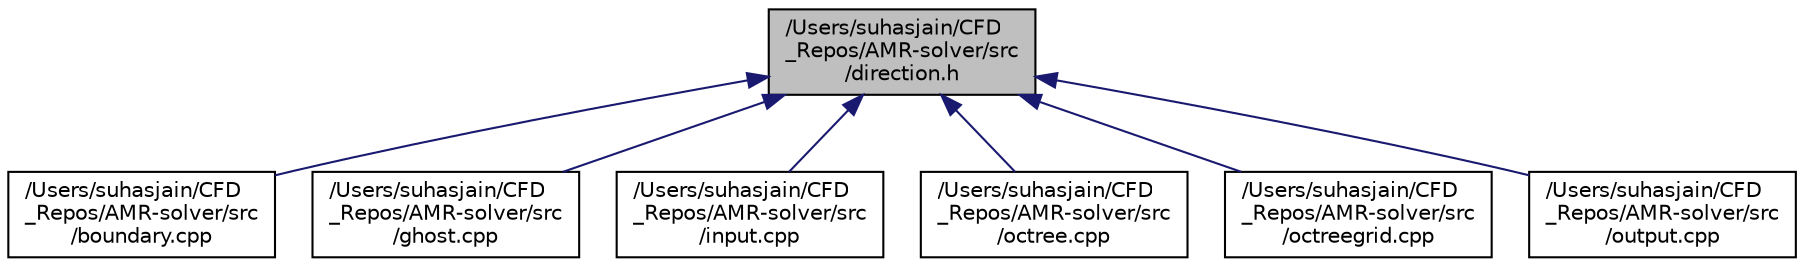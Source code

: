 digraph "/Users/suhasjain/CFD_Repos/AMR-solver/src/direction.h"
{
 // INTERACTIVE_SVG=YES
  edge [fontname="Helvetica",fontsize="10",labelfontname="Helvetica",labelfontsize="10"];
  node [fontname="Helvetica",fontsize="10",shape=record];
  Node1 [label="/Users/suhasjain/CFD\l_Repos/AMR-solver/src\l/direction.h",height=0.2,width=0.4,color="black", fillcolor="grey75", style="filled", fontcolor="black"];
  Node1 -> Node2 [dir="back",color="midnightblue",fontsize="10",style="solid",fontname="Helvetica"];
  Node2 [label="/Users/suhasjain/CFD\l_Repos/AMR-solver/src\l/boundary.cpp",height=0.2,width=0.4,color="black", fillcolor="white", style="filled",URL="$boundary_8cpp.html"];
  Node1 -> Node3 [dir="back",color="midnightblue",fontsize="10",style="solid",fontname="Helvetica"];
  Node3 [label="/Users/suhasjain/CFD\l_Repos/AMR-solver/src\l/ghost.cpp",height=0.2,width=0.4,color="black", fillcolor="white", style="filled",URL="$ghost_8cpp.html"];
  Node1 -> Node4 [dir="back",color="midnightblue",fontsize="10",style="solid",fontname="Helvetica"];
  Node4 [label="/Users/suhasjain/CFD\l_Repos/AMR-solver/src\l/input.cpp",height=0.2,width=0.4,color="black", fillcolor="white", style="filled",URL="$input_8cpp.html"];
  Node1 -> Node5 [dir="back",color="midnightblue",fontsize="10",style="solid",fontname="Helvetica"];
  Node5 [label="/Users/suhasjain/CFD\l_Repos/AMR-solver/src\l/octree.cpp",height=0.2,width=0.4,color="black", fillcolor="white", style="filled",URL="$octree_8cpp.html"];
  Node1 -> Node6 [dir="back",color="midnightblue",fontsize="10",style="solid",fontname="Helvetica"];
  Node6 [label="/Users/suhasjain/CFD\l_Repos/AMR-solver/src\l/octreegrid.cpp",height=0.2,width=0.4,color="black", fillcolor="white", style="filled",URL="$octreegrid_8cpp.html"];
  Node1 -> Node7 [dir="back",color="midnightblue",fontsize="10",style="solid",fontname="Helvetica"];
  Node7 [label="/Users/suhasjain/CFD\l_Repos/AMR-solver/src\l/output.cpp",height=0.2,width=0.4,color="black", fillcolor="white", style="filled",URL="$output_8cpp.html"];
}
